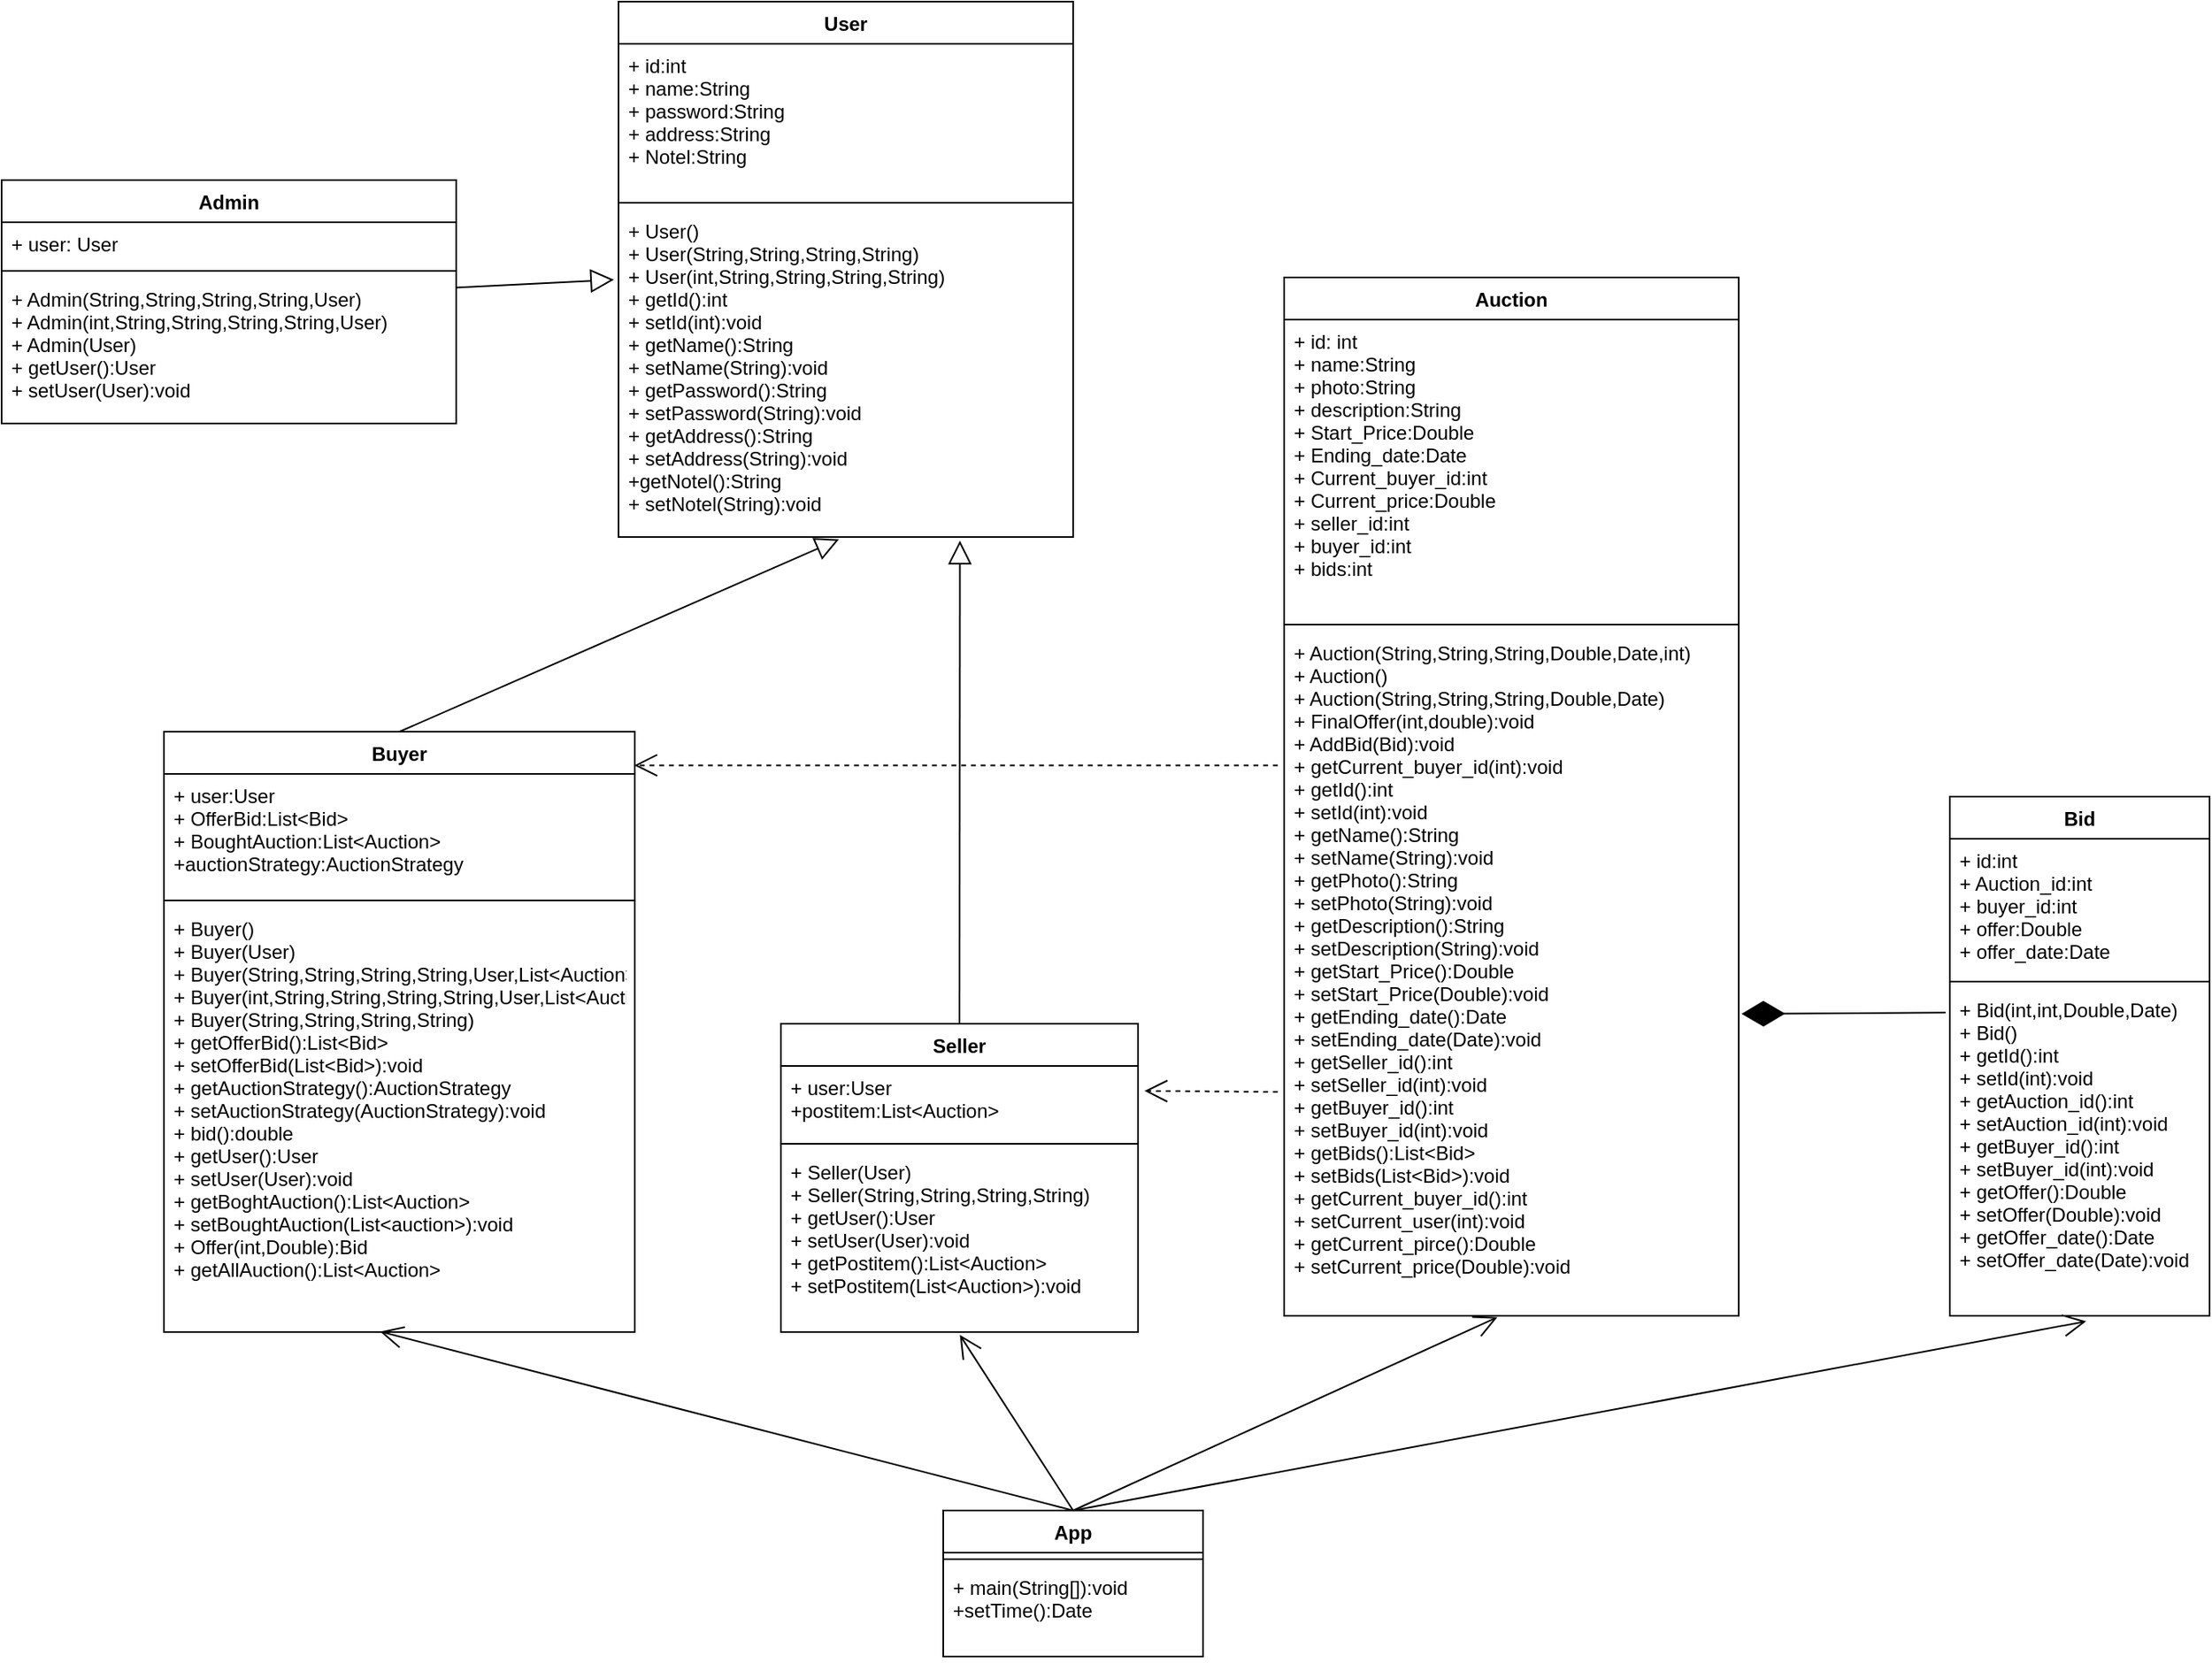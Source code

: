 <mxfile version="20.3.2" type="device"><diagram id="ZEzX5Dx7PqZD8-vNxKuc" name="第 1 页"><mxGraphModel dx="1588" dy="761" grid="1" gridSize="10" guides="1" tooltips="1" connect="1" arrows="1" fold="1" page="1" pageScale="1" pageWidth="827" pageHeight="1169" math="0" shadow="0"><root><mxCell id="0"/><mxCell id="1" parent="0"/><mxCell id="QMuTKyw7cW50rN-Q-xHI-1" value="User" style="swimlane;fontStyle=1;align=center;verticalAlign=top;childLayout=stackLayout;horizontal=1;startSize=26;horizontalStack=0;resizeParent=1;resizeParentMax=0;resizeLast=0;collapsible=1;marginBottom=0;" vertex="1" parent="1"><mxGeometry x="450" y="580" width="280" height="330" as="geometry"/></mxCell><mxCell id="QMuTKyw7cW50rN-Q-xHI-2" value="+ id:int&#xA;+ name:String&#xA;+ password:String&#xA;+ address:String&#xA;+ Notel:String&#xA;&#xA;" style="text;strokeColor=none;fillColor=none;align=left;verticalAlign=top;spacingLeft=4;spacingRight=4;overflow=hidden;rotatable=0;points=[[0,0.5],[1,0.5]];portConstraint=eastwest;" vertex="1" parent="QMuTKyw7cW50rN-Q-xHI-1"><mxGeometry y="26" width="280" height="94" as="geometry"/></mxCell><mxCell id="QMuTKyw7cW50rN-Q-xHI-3" value="" style="line;strokeWidth=1;fillColor=none;align=left;verticalAlign=middle;spacingTop=-1;spacingLeft=3;spacingRight=3;rotatable=0;labelPosition=right;points=[];portConstraint=eastwest;strokeColor=inherit;" vertex="1" parent="QMuTKyw7cW50rN-Q-xHI-1"><mxGeometry y="120" width="280" height="8" as="geometry"/></mxCell><mxCell id="QMuTKyw7cW50rN-Q-xHI-4" value="+ User()&#xA;+ User(String,String,String,String)&#xA;+ User(int,String,String,String,String)&#xA;+ getId():int&#xA;+ setId(int):void&#xA;+ getName():String&#xA;+ setName(String):void&#xA;+ getPassword():String&#xA;+ setPassword(String):void&#xA;+ getAddress():String&#xA;+ setAddress(String):void&#xA;+getNotel():String&#xA;+ setNotel(String):void&#xA;" style="text;strokeColor=none;fillColor=none;align=left;verticalAlign=top;spacingLeft=4;spacingRight=4;overflow=hidden;rotatable=0;points=[[0,0.5],[1,0.5]];portConstraint=eastwest;" vertex="1" parent="QMuTKyw7cW50rN-Q-xHI-1"><mxGeometry y="128" width="280" height="202" as="geometry"/></mxCell><mxCell id="QMuTKyw7cW50rN-Q-xHI-5" value="Seller" style="swimlane;fontStyle=1;align=center;verticalAlign=top;childLayout=stackLayout;horizontal=1;startSize=26;horizontalStack=0;resizeParent=1;resizeParentMax=0;resizeLast=0;collapsible=1;marginBottom=0;" vertex="1" parent="1"><mxGeometry x="550" y="1210" width="220" height="190" as="geometry"/></mxCell><mxCell id="QMuTKyw7cW50rN-Q-xHI-6" value="+ user:User&#xA;+postitem:List&lt;Auction&gt;&#xA;" style="text;strokeColor=none;fillColor=none;align=left;verticalAlign=top;spacingLeft=4;spacingRight=4;overflow=hidden;rotatable=0;points=[[0,0.5],[1,0.5]];portConstraint=eastwest;" vertex="1" parent="QMuTKyw7cW50rN-Q-xHI-5"><mxGeometry y="26" width="220" height="44" as="geometry"/></mxCell><mxCell id="QMuTKyw7cW50rN-Q-xHI-7" value="" style="line;strokeWidth=1;fillColor=none;align=left;verticalAlign=middle;spacingTop=-1;spacingLeft=3;spacingRight=3;rotatable=0;labelPosition=right;points=[];portConstraint=eastwest;strokeColor=inherit;" vertex="1" parent="QMuTKyw7cW50rN-Q-xHI-5"><mxGeometry y="70" width="220" height="8" as="geometry"/></mxCell><mxCell id="QMuTKyw7cW50rN-Q-xHI-8" value="+ Seller(User)&#xA;+ Seller(String,String,String,String)&#xA;+ getUser():User&#xA;+ setUser(User):void&#xA;+ getPostitem():List&lt;Auction&gt;&#xA;+ setPostitem(List&lt;Auction&gt;):void&#xA;" style="text;strokeColor=none;fillColor=none;align=left;verticalAlign=top;spacingLeft=4;spacingRight=4;overflow=hidden;rotatable=0;points=[[0,0.5],[1,0.5]];portConstraint=eastwest;" vertex="1" parent="QMuTKyw7cW50rN-Q-xHI-5"><mxGeometry y="78" width="220" height="112" as="geometry"/></mxCell><mxCell id="QMuTKyw7cW50rN-Q-xHI-9" value="Buyer&#xA;" style="swimlane;fontStyle=1;align=center;verticalAlign=top;childLayout=stackLayout;horizontal=1;startSize=26;horizontalStack=0;resizeParent=1;resizeParentMax=0;resizeLast=0;collapsible=1;marginBottom=0;" vertex="1" parent="1"><mxGeometry x="170" y="1030" width="290" height="370" as="geometry"/></mxCell><mxCell id="QMuTKyw7cW50rN-Q-xHI-10" value="+ user:User&#xA;+ OfferBid:List&lt;Bid&gt;&#xA;+ BoughtAuction:List&lt;Auction&gt;&#xA;+auctionStrategy:AuctionStrategy&#xA;" style="text;strokeColor=none;fillColor=none;align=left;verticalAlign=top;spacingLeft=4;spacingRight=4;overflow=hidden;rotatable=0;points=[[0,0.5],[1,0.5]];portConstraint=eastwest;" vertex="1" parent="QMuTKyw7cW50rN-Q-xHI-9"><mxGeometry y="26" width="290" height="74" as="geometry"/></mxCell><mxCell id="QMuTKyw7cW50rN-Q-xHI-11" value="" style="line;strokeWidth=1;fillColor=none;align=left;verticalAlign=middle;spacingTop=-1;spacingLeft=3;spacingRight=3;rotatable=0;labelPosition=right;points=[];portConstraint=eastwest;strokeColor=inherit;" vertex="1" parent="QMuTKyw7cW50rN-Q-xHI-9"><mxGeometry y="100" width="290" height="8" as="geometry"/></mxCell><mxCell id="QMuTKyw7cW50rN-Q-xHI-12" value="+ Buyer()&#xA;+ Buyer(User)&#xA;+ Buyer(String,String,String,String,User,List&lt;Auction&gt;)&#xA;+ Buyer(int,String,String,String,String,User,List&lt;Auction&gt;)&#xA;+ Buyer(String,String,String,String)&#xA;+ getOfferBid():List&lt;Bid&gt;&#xA;+ setOfferBid(List&lt;Bid&gt;):void&#xA;+ getAuctionStrategy():AuctionStrategy&#xA;+ setAuctionStrategy(AuctionStrategy):void&#xA;+ bid():double&#xA;+ getUser():User&#xA;+ setUser(User):void&#xA;+ getBoghtAuction():List&lt;Auction&gt;&#xA;+ setBoughtAuction(List&lt;auction&gt;):void&#xA;+ Offer(int,Double):Bid&#xA;+ getAllAuction():List&lt;Auction&gt;&#xA;" style="text;strokeColor=none;fillColor=none;align=left;verticalAlign=top;spacingLeft=4;spacingRight=4;overflow=hidden;rotatable=0;points=[[0,0.5],[1,0.5]];portConstraint=eastwest;" vertex="1" parent="QMuTKyw7cW50rN-Q-xHI-9"><mxGeometry y="108" width="290" height="262" as="geometry"/></mxCell><mxCell id="QMuTKyw7cW50rN-Q-xHI-13" value="Auction" style="swimlane;fontStyle=1;align=center;verticalAlign=top;childLayout=stackLayout;horizontal=1;startSize=26;horizontalStack=0;resizeParent=1;resizeParentMax=0;resizeLast=0;collapsible=1;marginBottom=0;" vertex="1" parent="1"><mxGeometry x="860" y="750" width="280" height="640" as="geometry"/></mxCell><mxCell id="QMuTKyw7cW50rN-Q-xHI-14" value="+ id: int&#xA;+ name:String&#xA;+ photo:String&#xA;+ description:String&#xA;+ Start_Price:Double&#xA;+ Ending_date:Date&#xA;+ Current_buyer_id:int&#xA;+ Current_price:Double&#xA;+ seller_id:int&#xA;+ buyer_id:int&#xA;+ bids:int&#xA;&#xA;&#xA;" style="text;strokeColor=none;fillColor=none;align=left;verticalAlign=top;spacingLeft=4;spacingRight=4;overflow=hidden;rotatable=0;points=[[0,0.5],[1,0.5]];portConstraint=eastwest;" vertex="1" parent="QMuTKyw7cW50rN-Q-xHI-13"><mxGeometry y="26" width="280" height="184" as="geometry"/></mxCell><mxCell id="QMuTKyw7cW50rN-Q-xHI-15" value="" style="line;strokeWidth=1;fillColor=none;align=left;verticalAlign=middle;spacingTop=-1;spacingLeft=3;spacingRight=3;rotatable=0;labelPosition=right;points=[];portConstraint=eastwest;strokeColor=inherit;" vertex="1" parent="QMuTKyw7cW50rN-Q-xHI-13"><mxGeometry y="210" width="280" height="8" as="geometry"/></mxCell><mxCell id="QMuTKyw7cW50rN-Q-xHI-16" value="+ Auction(String,String,String,Double,Date,int)&#xA;+ Auction()&#xA;+ Auction(String,String,String,Double,Date)&#xA;+ FinalOffer(int,double):void&#xA;+ AddBid(Bid):void&#xA;+ getCurrent_buyer_id(int):void&#xA;+ getId():int&#xA;+ setId(int):void&#xA;+ getName():String&#xA;+ setName(String):void&#xA;+ getPhoto():String&#xA;+ setPhoto(String):void&#xA;+ getDescription():String&#xA;+ setDescription(String):void&#xA;+ getStart_Price():Double&#xA;+ setStart_Price(Double):void&#xA;+ getEnding_date():Date&#xA;+ setEnding_date(Date):void&#xA;+ getSeller_id():int&#xA;+ setSeller_id(int):void&#xA;+ getBuyer_id():int&#xA;+ setBuyer_id(int):void&#xA;+ getBids():List&lt;Bid&gt;&#xA;+ setBids(List&lt;Bid&gt;):void&#xA;+ getCurrent_buyer_id():int&#xA;+ setCurrent_user(int):void&#xA;+ getCurrent_pirce():Double&#xA;+ setCurrent_price(Double):void&#xA;&#xA;" style="text;strokeColor=none;fillColor=none;align=left;verticalAlign=top;spacingLeft=4;spacingRight=4;overflow=hidden;rotatable=0;points=[[0,0.5],[1,0.5]];portConstraint=eastwest;" vertex="1" parent="QMuTKyw7cW50rN-Q-xHI-13"><mxGeometry y="218" width="280" height="422" as="geometry"/></mxCell><mxCell id="QMuTKyw7cW50rN-Q-xHI-17" value="Admin&#xA;" style="swimlane;fontStyle=1;align=center;verticalAlign=top;childLayout=stackLayout;horizontal=1;startSize=26;horizontalStack=0;resizeParent=1;resizeParentMax=0;resizeLast=0;collapsible=1;marginBottom=0;" vertex="1" parent="1"><mxGeometry x="70" y="690" width="280" height="150" as="geometry"/></mxCell><mxCell id="QMuTKyw7cW50rN-Q-xHI-18" value="+ user: User" style="text;strokeColor=none;fillColor=none;align=left;verticalAlign=top;spacingLeft=4;spacingRight=4;overflow=hidden;rotatable=0;points=[[0,0.5],[1,0.5]];portConstraint=eastwest;" vertex="1" parent="QMuTKyw7cW50rN-Q-xHI-17"><mxGeometry y="26" width="280" height="26" as="geometry"/></mxCell><mxCell id="QMuTKyw7cW50rN-Q-xHI-19" value="" style="line;strokeWidth=1;fillColor=none;align=left;verticalAlign=middle;spacingTop=-1;spacingLeft=3;spacingRight=3;rotatable=0;labelPosition=right;points=[];portConstraint=eastwest;strokeColor=inherit;" vertex="1" parent="QMuTKyw7cW50rN-Q-xHI-17"><mxGeometry y="52" width="280" height="8" as="geometry"/></mxCell><mxCell id="QMuTKyw7cW50rN-Q-xHI-20" value="+ Admin(String,String,String,String,User)&#xA;+ Admin(int,String,String,String,String,User)&#xA;+ Admin(User)&#xA;+ getUser():User&#xA;+ setUser(User):void&#xA;" style="text;strokeColor=none;fillColor=none;align=left;verticalAlign=top;spacingLeft=4;spacingRight=4;overflow=hidden;rotatable=0;points=[[0,0.5],[1,0.5]];portConstraint=eastwest;" vertex="1" parent="QMuTKyw7cW50rN-Q-xHI-17"><mxGeometry y="60" width="280" height="90" as="geometry"/></mxCell><mxCell id="QMuTKyw7cW50rN-Q-xHI-25" value="App&#xA;" style="swimlane;fontStyle=1;align=center;verticalAlign=top;childLayout=stackLayout;horizontal=1;startSize=26;horizontalStack=0;resizeParent=1;resizeParentMax=0;resizeLast=0;collapsible=1;marginBottom=0;" vertex="1" parent="1"><mxGeometry x="650" y="1510" width="160" height="90" as="geometry"/></mxCell><mxCell id="QMuTKyw7cW50rN-Q-xHI-27" value="" style="line;strokeWidth=1;fillColor=none;align=left;verticalAlign=middle;spacingTop=-1;spacingLeft=3;spacingRight=3;rotatable=0;labelPosition=right;points=[];portConstraint=eastwest;strokeColor=inherit;" vertex="1" parent="QMuTKyw7cW50rN-Q-xHI-25"><mxGeometry y="26" width="160" height="8" as="geometry"/></mxCell><mxCell id="QMuTKyw7cW50rN-Q-xHI-28" value="+ main(String[]):void&#xA;+setTime():Date&#xA;" style="text;strokeColor=none;fillColor=none;align=left;verticalAlign=top;spacingLeft=4;spacingRight=4;overflow=hidden;rotatable=0;points=[[0,0.5],[1,0.5]];portConstraint=eastwest;" vertex="1" parent="QMuTKyw7cW50rN-Q-xHI-25"><mxGeometry y="34" width="160" height="56" as="geometry"/></mxCell><mxCell id="QMuTKyw7cW50rN-Q-xHI-29" value="Bid" style="swimlane;fontStyle=1;align=center;verticalAlign=top;childLayout=stackLayout;horizontal=1;startSize=26;horizontalStack=0;resizeParent=1;resizeParentMax=0;resizeLast=0;collapsible=1;marginBottom=0;" vertex="1" parent="1"><mxGeometry x="1270" y="1070" width="160" height="320" as="geometry"/></mxCell><mxCell id="QMuTKyw7cW50rN-Q-xHI-30" value="+ id:int&#xA;+ Auction_id:int&#xA;+ buyer_id:int&#xA;+ offer:Double&#xA;+ offer_date:Date&#xA;" style="text;strokeColor=none;fillColor=none;align=left;verticalAlign=top;spacingLeft=4;spacingRight=4;overflow=hidden;rotatable=0;points=[[0,0.5],[1,0.5]];portConstraint=eastwest;" vertex="1" parent="QMuTKyw7cW50rN-Q-xHI-29"><mxGeometry y="26" width="160" height="84" as="geometry"/></mxCell><mxCell id="QMuTKyw7cW50rN-Q-xHI-31" value="" style="line;strokeWidth=1;fillColor=none;align=left;verticalAlign=middle;spacingTop=-1;spacingLeft=3;spacingRight=3;rotatable=0;labelPosition=right;points=[];portConstraint=eastwest;strokeColor=inherit;" vertex="1" parent="QMuTKyw7cW50rN-Q-xHI-29"><mxGeometry y="110" width="160" height="8" as="geometry"/></mxCell><mxCell id="QMuTKyw7cW50rN-Q-xHI-32" value="+ Bid(int,int,Double,Date)&#xA;+ Bid()&#xA;+ getId():int&#xA;+ setId(int):void&#xA;+ getAuction_id():int&#xA;+ setAuction_id(int):void&#xA;+ getBuyer_id():int&#xA;+ setBuyer_id(int):void&#xA;+ getOffer():Double&#xA;+ setOffer(Double):void&#xA;+ getOffer_date():Date&#xA;+ setOffer_date(Date):void&#xA;" style="text;strokeColor=none;fillColor=none;align=left;verticalAlign=top;spacingLeft=4;spacingRight=4;overflow=hidden;rotatable=0;points=[[0,0.5],[1,0.5]];portConstraint=eastwest;" vertex="1" parent="QMuTKyw7cW50rN-Q-xHI-29"><mxGeometry y="118" width="160" height="202" as="geometry"/></mxCell><mxCell id="QMuTKyw7cW50rN-Q-xHI-33" value="" style="edgeStyle=none;html=1;endSize=12;endArrow=block;endFill=0;rounded=0;entryX=0.751;entryY=1.011;entryDx=0;entryDy=0;exitX=0.5;exitY=0;exitDx=0;exitDy=0;entryPerimeter=0;" edge="1" parent="1" source="QMuTKyw7cW50rN-Q-xHI-5" target="QMuTKyw7cW50rN-Q-xHI-4"><mxGeometry width="160" relative="1" as="geometry"><mxPoint x="880" y="620" as="sourcePoint"/><mxPoint x="970" y="620.32" as="targetPoint"/></mxGeometry></mxCell><mxCell id="QMuTKyw7cW50rN-Q-xHI-35" value="" style="edgeStyle=none;html=1;endSize=12;endArrow=block;endFill=0;rounded=0;entryX=0.485;entryY=1.007;entryDx=0;entryDy=0;entryPerimeter=0;exitX=0.5;exitY=0;exitDx=0;exitDy=0;" edge="1" parent="1" source="QMuTKyw7cW50rN-Q-xHI-9" target="QMuTKyw7cW50rN-Q-xHI-4"><mxGeometry width="160" relative="1" as="geometry"><mxPoint x="760" y="580" as="sourcePoint"/><mxPoint x="460.24" y="712.16" as="targetPoint"/></mxGeometry></mxCell><mxCell id="QMuTKyw7cW50rN-Q-xHI-36" value="" style="edgeStyle=none;html=1;endSize=12;endArrow=block;endFill=0;rounded=0;entryX=-0.01;entryY=0.215;entryDx=0;entryDy=0;entryPerimeter=0;exitX=1;exitY=0.07;exitDx=0;exitDy=0;exitPerimeter=0;" edge="1" parent="1" source="QMuTKyw7cW50rN-Q-xHI-20" target="QMuTKyw7cW50rN-Q-xHI-4"><mxGeometry width="160" relative="1" as="geometry"><mxPoint x="770" y="740" as="sourcePoint"/><mxPoint x="693.52" y="661.414" as="targetPoint"/></mxGeometry></mxCell><mxCell id="QMuTKyw7cW50rN-Q-xHI-37" value="" style="endArrow=diamondThin;endFill=1;endSize=24;html=1;rounded=0;exitX=-0.016;exitY=0.075;exitDx=0;exitDy=0;exitPerimeter=0;entryX=1.006;entryY=0.559;entryDx=0;entryDy=0;entryPerimeter=0;" edge="1" parent="1" source="QMuTKyw7cW50rN-Q-xHI-32" target="QMuTKyw7cW50rN-Q-xHI-16"><mxGeometry width="160" relative="1" as="geometry"><mxPoint x="660" y="1100" as="sourcePoint"/><mxPoint x="1150" y="1203" as="targetPoint"/></mxGeometry></mxCell><mxCell id="QMuTKyw7cW50rN-Q-xHI-38" value="" style="endArrow=open;endSize=12;dashed=1;html=1;rounded=0;entryX=0.999;entryY=0.056;entryDx=0;entryDy=0;entryPerimeter=0;exitX=-0.014;exitY=0.196;exitDx=0;exitDy=0;exitPerimeter=0;" edge="1" parent="1" source="QMuTKyw7cW50rN-Q-xHI-16" target="QMuTKyw7cW50rN-Q-xHI-9"><mxGeometry width="160" relative="1" as="geometry"><mxPoint x="760" y="1010" as="sourcePoint"/><mxPoint x="820" y="1040" as="targetPoint"/></mxGeometry></mxCell><mxCell id="QMuTKyw7cW50rN-Q-xHI-39" value="" style="endArrow=open;endSize=12;dashed=1;html=1;rounded=0;entryX=1.018;entryY=0.35;entryDx=0;entryDy=0;entryPerimeter=0;exitX=-0.014;exitY=0.673;exitDx=0;exitDy=0;exitPerimeter=0;" edge="1" parent="1" source="QMuTKyw7cW50rN-Q-xHI-16" target="QMuTKyw7cW50rN-Q-xHI-6"><mxGeometry width="160" relative="1" as="geometry"><mxPoint x="820" y="1210" as="sourcePoint"/><mxPoint x="978.01" y="1096.704" as="targetPoint"/></mxGeometry></mxCell><mxCell id="QMuTKyw7cW50rN-Q-xHI-47" value="" style="endArrow=open;endFill=1;endSize=12;html=1;rounded=0;exitX=0.5;exitY=0;exitDx=0;exitDy=0;entryX=0.459;entryY=0.999;entryDx=0;entryDy=0;entryPerimeter=0;" edge="1" parent="1" source="QMuTKyw7cW50rN-Q-xHI-25" target="QMuTKyw7cW50rN-Q-xHI-12"><mxGeometry width="160" relative="1" as="geometry"><mxPoint x="600" y="1280" as="sourcePoint"/><mxPoint x="760" y="1280" as="targetPoint"/></mxGeometry></mxCell><mxCell id="QMuTKyw7cW50rN-Q-xHI-48" value="" style="endArrow=open;endFill=1;endSize=12;html=1;rounded=0;entryX=0.501;entryY=1.016;entryDx=0;entryDy=0;entryPerimeter=0;" edge="1" parent="1" target="QMuTKyw7cW50rN-Q-xHI-8"><mxGeometry width="160" relative="1" as="geometry"><mxPoint x="730" y="1510" as="sourcePoint"/><mxPoint x="243.11" y="1339.738" as="targetPoint"/></mxGeometry></mxCell><mxCell id="QMuTKyw7cW50rN-Q-xHI-49" value="" style="endArrow=open;endFill=1;endSize=12;html=1;rounded=0;entryX=0.469;entryY=1.002;entryDx=0;entryDy=0;entryPerimeter=0;" edge="1" parent="1" target="QMuTKyw7cW50rN-Q-xHI-16"><mxGeometry width="160" relative="1" as="geometry"><mxPoint x="730" y="1510" as="sourcePoint"/><mxPoint x="323.11" y="1369.738" as="targetPoint"/></mxGeometry></mxCell><mxCell id="QMuTKyw7cW50rN-Q-xHI-50" value="" style="endArrow=open;endFill=1;endSize=12;html=1;rounded=0;entryX=0.525;entryY=1.017;entryDx=0;entryDy=0;entryPerimeter=0;" edge="1" parent="1" target="QMuTKyw7cW50rN-Q-xHI-32"><mxGeometry width="160" relative="1" as="geometry"><mxPoint x="730" y="1510" as="sourcePoint"/><mxPoint x="443.11" y="1389.738" as="targetPoint"/></mxGeometry></mxCell></root></mxGraphModel></diagram></mxfile>